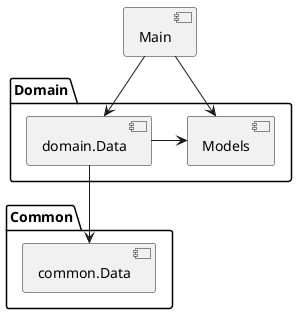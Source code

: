 @startuml component

package Common {
    component [common.Data]
}

package Domain {
    component [Models]
    component [domain.Data]
}

component [Main]


[Main] -down-> [domain.Data]
[Main] -down-> [Models]
[domain.Data] -right-> [Models]
[domain.Data] -down-> [common.Data]

@enduml